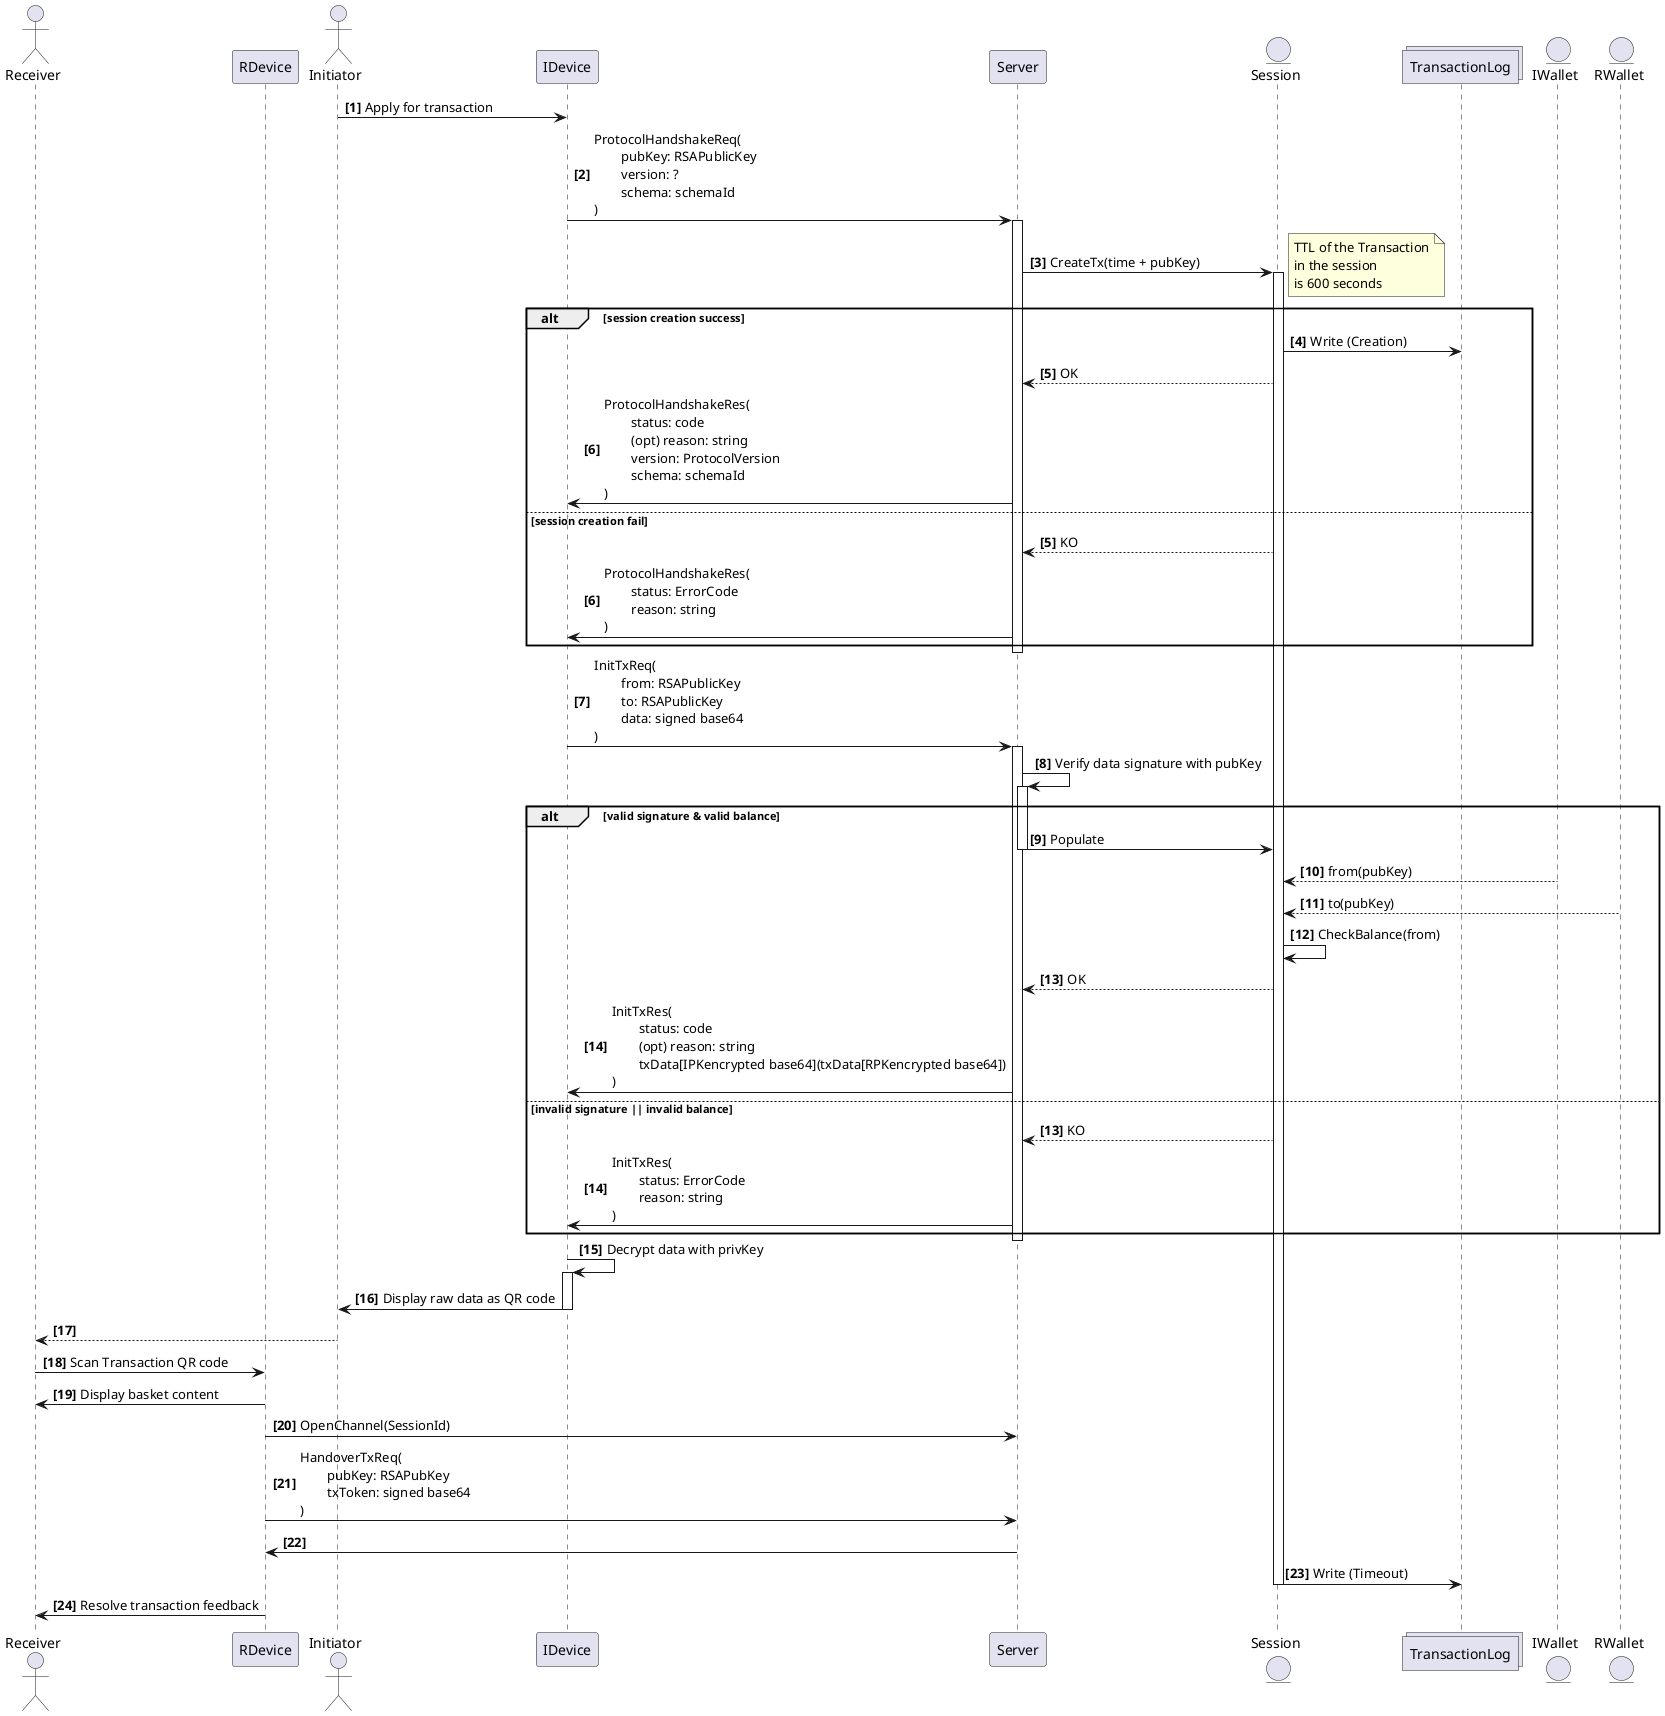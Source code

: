 @startuml single-tier-transaction (basket checkout) (protocolV1)
autonumber "<b>[0]"

actor       Receiver
participant RDevice
actor       Initiator
participant IDevice
participant Server

entity Session
collections TransactionLog

entity IWallet
entity RWallet

' START
Initiator -> IDevice : Apply for transaction
' Handshake step
IDevice -> Server : ProtocolHandshakeReq(\n\tpubKey: RSAPublicKey\n\tversion: ?\n\tschema: schemaId\n)
activate Server
' Create Transaction
Server -> Session : CreateTx(time + pubKey)
note right: TTL of the Transaction\nin the session\nis 600 seconds
alt session creation success
  activate Session
  Session -> TransactionLog : Write (Creation)
  Session --> Server : OK
  Server -> IDevice : ProtocolHandshakeRes(\n\tstatus: code\n\t(opt) reason: string\n\tversion: ProtocolVersion\n\tschema: schemaId\n)
else session creation fail
  autonumber 5 "<b>[#]"
  Session --> Server : KO
  Server -> IDevice : ProtocolHandshakeRes(\n\tstatus: ErrorCode\n\treason: string\n)
end
deactivate Server

IDevice -> Server : InitTxReq(\n\tfrom: RSAPublicKey\n\tto: RSAPublicKey\n\tdata: signed base64\n)
activate Server
Server -> Server : Verify data signature with pubKey
activate Server
alt valid signature & valid balance
  Server -> Session : Populate
  deactivate Server
  IWallet --> Session : from(pubKey)
  RWallet --> Session : to(pubKey)
  Session -> Session : CheckBalance(from)
  Session --> Server : OK
  Server -> IDevice : InitTxRes(\n\tstatus: code\n\t(opt) reason: string\n\ttxData[IPKencrypted base64](txData[RPKencrypted base64])\n)
else invalid signature || invalid balance
  autonumber 13 "<b>[#]"
  Session --> Server : KO
  Server -> IDevice : InitTxRes(\n\tstatus: ErrorCode\n\treason: string\n)
end
deactivate Server
deactivate Server
IDevice -> IDevice : Decrypt data with privKey
activate IDevice
IDevice -> Initiator : Display raw data as QR code
deactivate IDevice
Initiator --> Receiver
Receiver -> RDevice : Scan Transaction QR code
RDevice -> Receiver : Display basket content
RDevice -> Server : OpenChannel(SessionId)
RDevice -> Server : HandoverTxReq(\n\tpubKey: RSAPubKey\n\ttxToken: signed base64\n)
Server -> RDevice : 
Session -> TransactionLog : Write (Timeout)
deactivate Session
RDevice -> Receiver : Resolve transaction feedback
@enduml